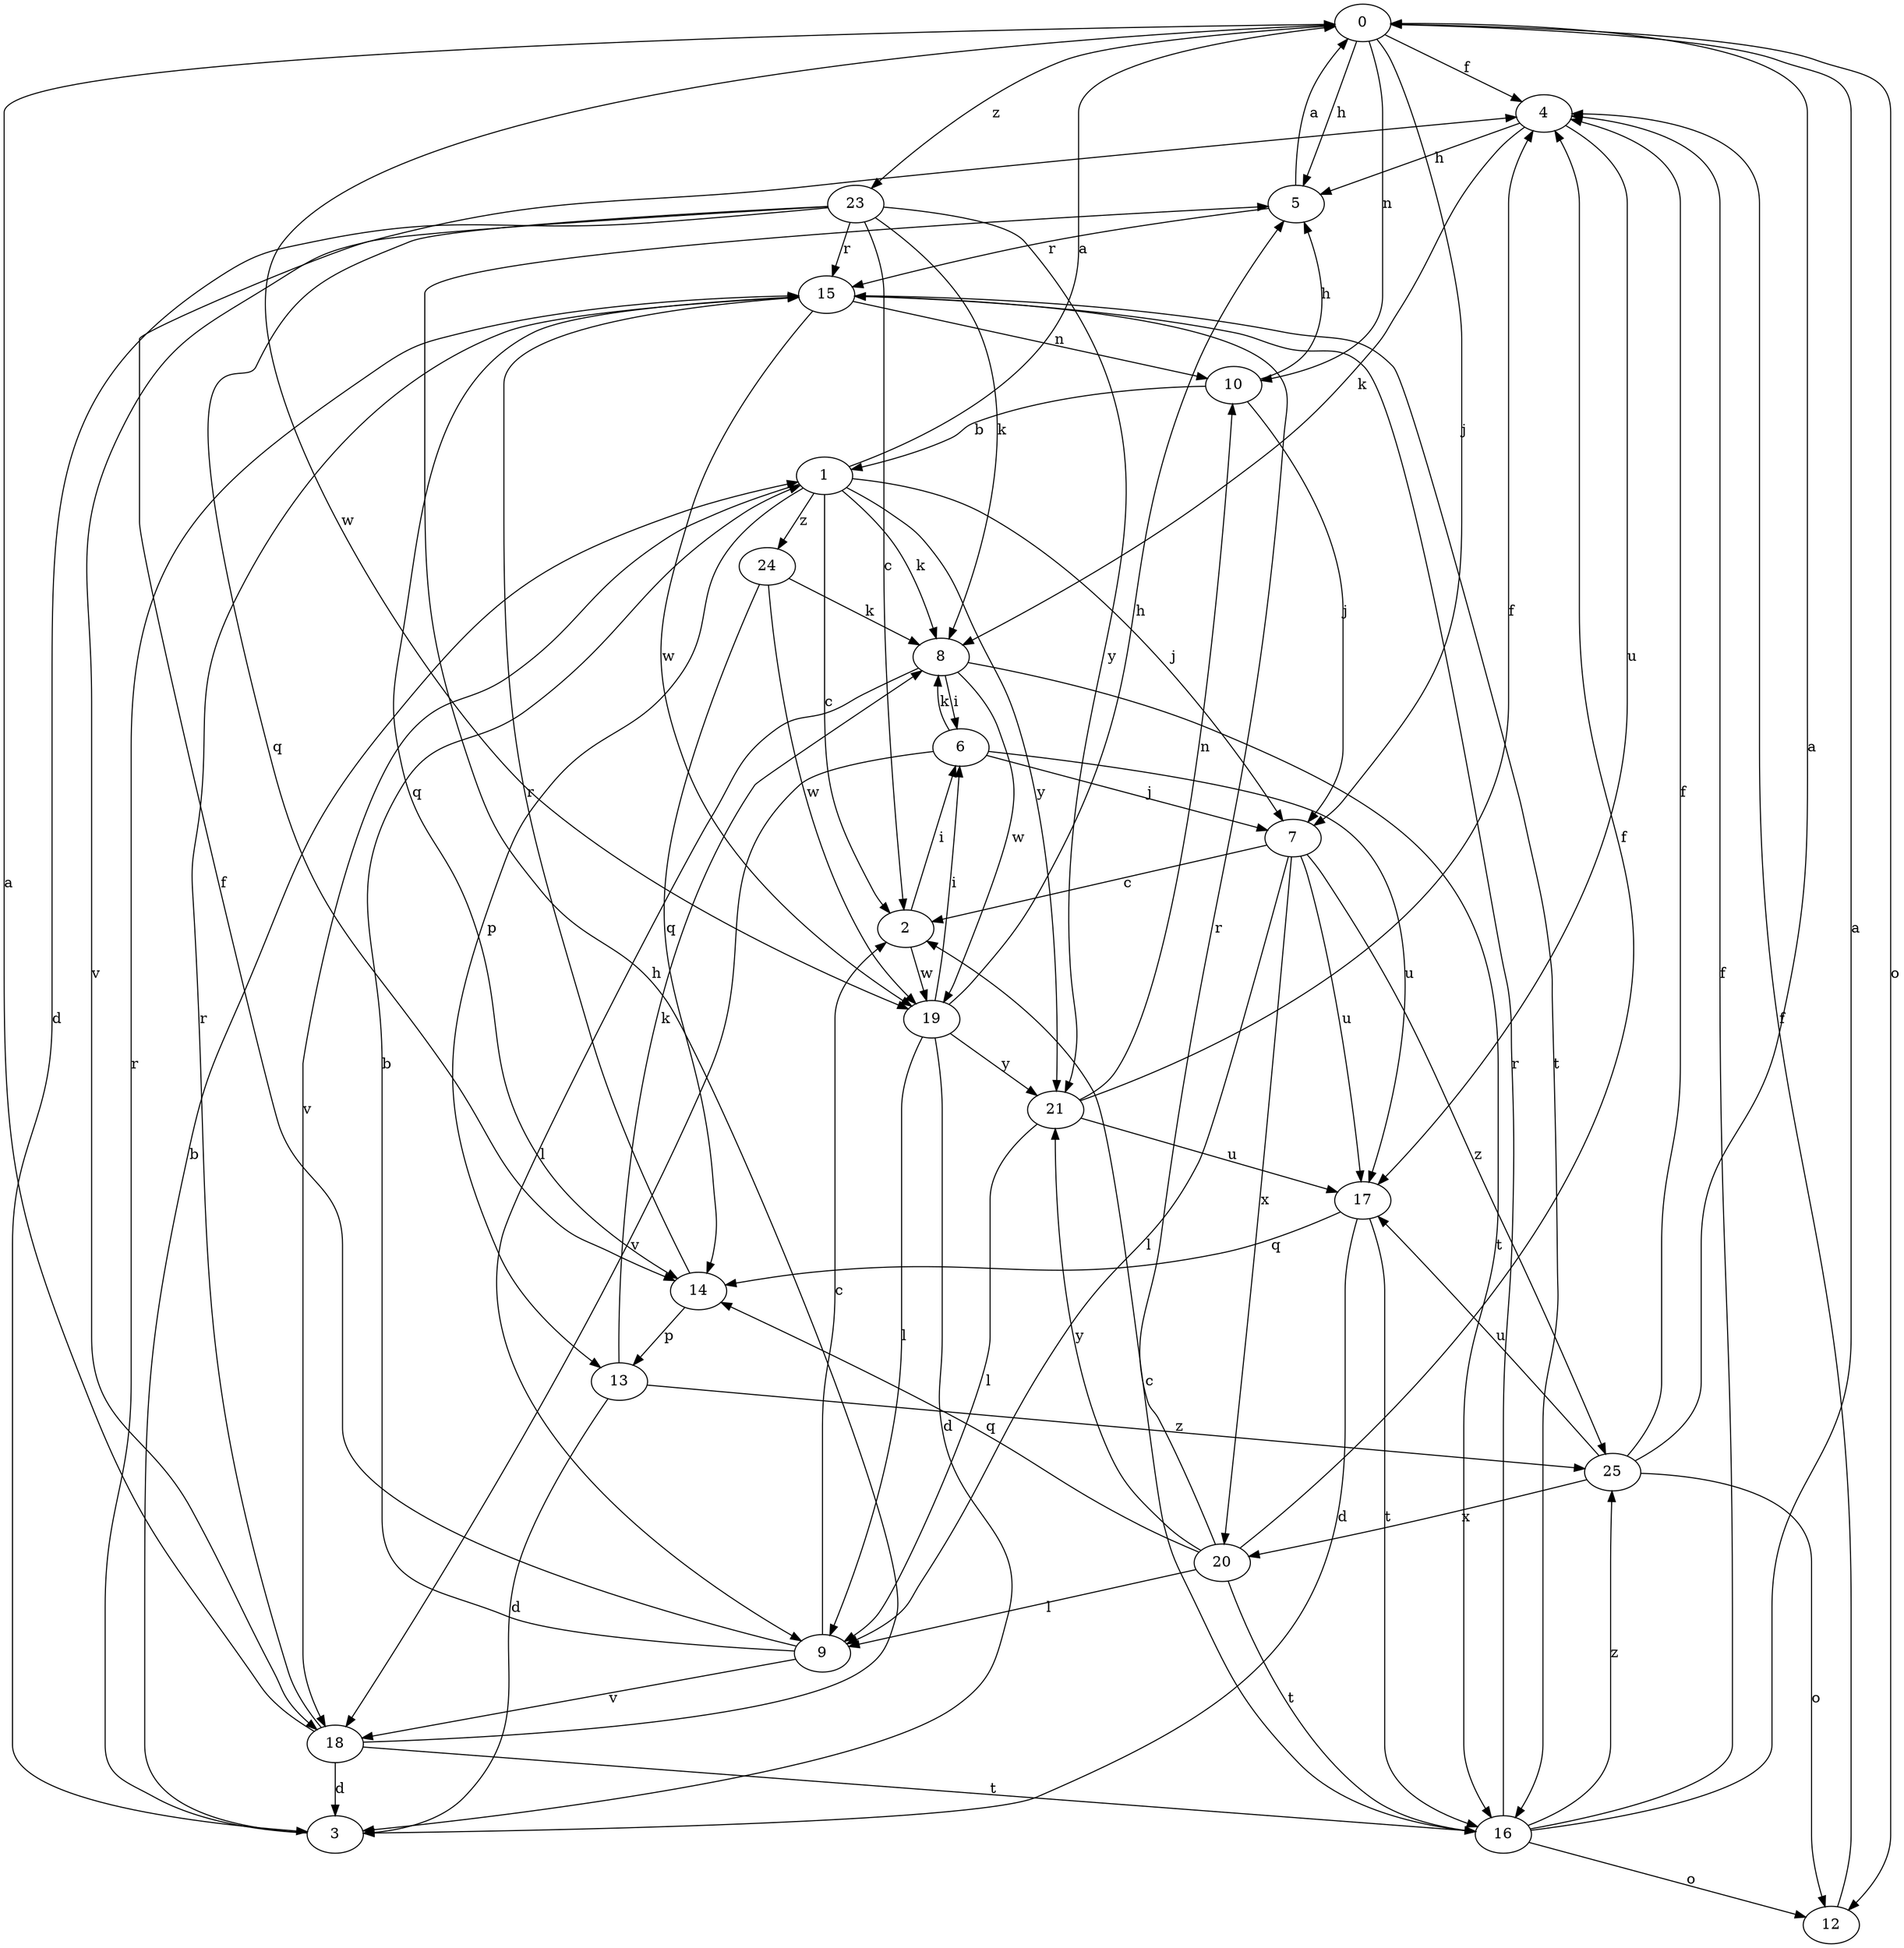 strict digraph  {
0;
1;
2;
3;
4;
5;
6;
7;
8;
9;
10;
12;
13;
14;
15;
16;
17;
18;
19;
20;
21;
23;
24;
25;
0 -> 4  [label=f];
0 -> 5  [label=h];
0 -> 7  [label=j];
0 -> 10  [label=n];
0 -> 12  [label=o];
0 -> 19  [label=w];
0 -> 23  [label=z];
1 -> 0  [label=a];
1 -> 2  [label=c];
1 -> 7  [label=j];
1 -> 8  [label=k];
1 -> 13  [label=p];
1 -> 18  [label=v];
1 -> 21  [label=y];
1 -> 24  [label=z];
2 -> 6  [label=i];
2 -> 19  [label=w];
3 -> 1  [label=b];
3 -> 15  [label=r];
4 -> 5  [label=h];
4 -> 8  [label=k];
4 -> 17  [label=u];
5 -> 0  [label=a];
5 -> 15  [label=r];
6 -> 7  [label=j];
6 -> 8  [label=k];
6 -> 17  [label=u];
6 -> 18  [label=v];
7 -> 2  [label=c];
7 -> 9  [label=l];
7 -> 17  [label=u];
7 -> 20  [label=x];
7 -> 25  [label=z];
8 -> 6  [label=i];
8 -> 9  [label=l];
8 -> 16  [label=t];
8 -> 19  [label=w];
9 -> 1  [label=b];
9 -> 2  [label=c];
9 -> 4  [label=f];
9 -> 18  [label=v];
10 -> 1  [label=b];
10 -> 5  [label=h];
10 -> 7  [label=j];
12 -> 4  [label=f];
13 -> 3  [label=d];
13 -> 8  [label=k];
13 -> 25  [label=z];
14 -> 13  [label=p];
14 -> 15  [label=r];
15 -> 10  [label=n];
15 -> 14  [label=q];
15 -> 16  [label=t];
15 -> 19  [label=w];
16 -> 0  [label=a];
16 -> 2  [label=c];
16 -> 4  [label=f];
16 -> 12  [label=o];
16 -> 15  [label=r];
16 -> 25  [label=z];
17 -> 3  [label=d];
17 -> 14  [label=q];
17 -> 16  [label=t];
18 -> 0  [label=a];
18 -> 3  [label=d];
18 -> 5  [label=h];
18 -> 15  [label=r];
18 -> 16  [label=t];
19 -> 3  [label=d];
19 -> 5  [label=h];
19 -> 6  [label=i];
19 -> 9  [label=l];
19 -> 21  [label=y];
20 -> 4  [label=f];
20 -> 9  [label=l];
20 -> 14  [label=q];
20 -> 15  [label=r];
20 -> 16  [label=t];
20 -> 21  [label=y];
21 -> 4  [label=f];
21 -> 9  [label=l];
21 -> 10  [label=n];
21 -> 17  [label=u];
23 -> 2  [label=c];
23 -> 3  [label=d];
23 -> 8  [label=k];
23 -> 14  [label=q];
23 -> 15  [label=r];
23 -> 18  [label=v];
23 -> 21  [label=y];
24 -> 8  [label=k];
24 -> 14  [label=q];
24 -> 19  [label=w];
25 -> 0  [label=a];
25 -> 4  [label=f];
25 -> 12  [label=o];
25 -> 17  [label=u];
25 -> 20  [label=x];
}
